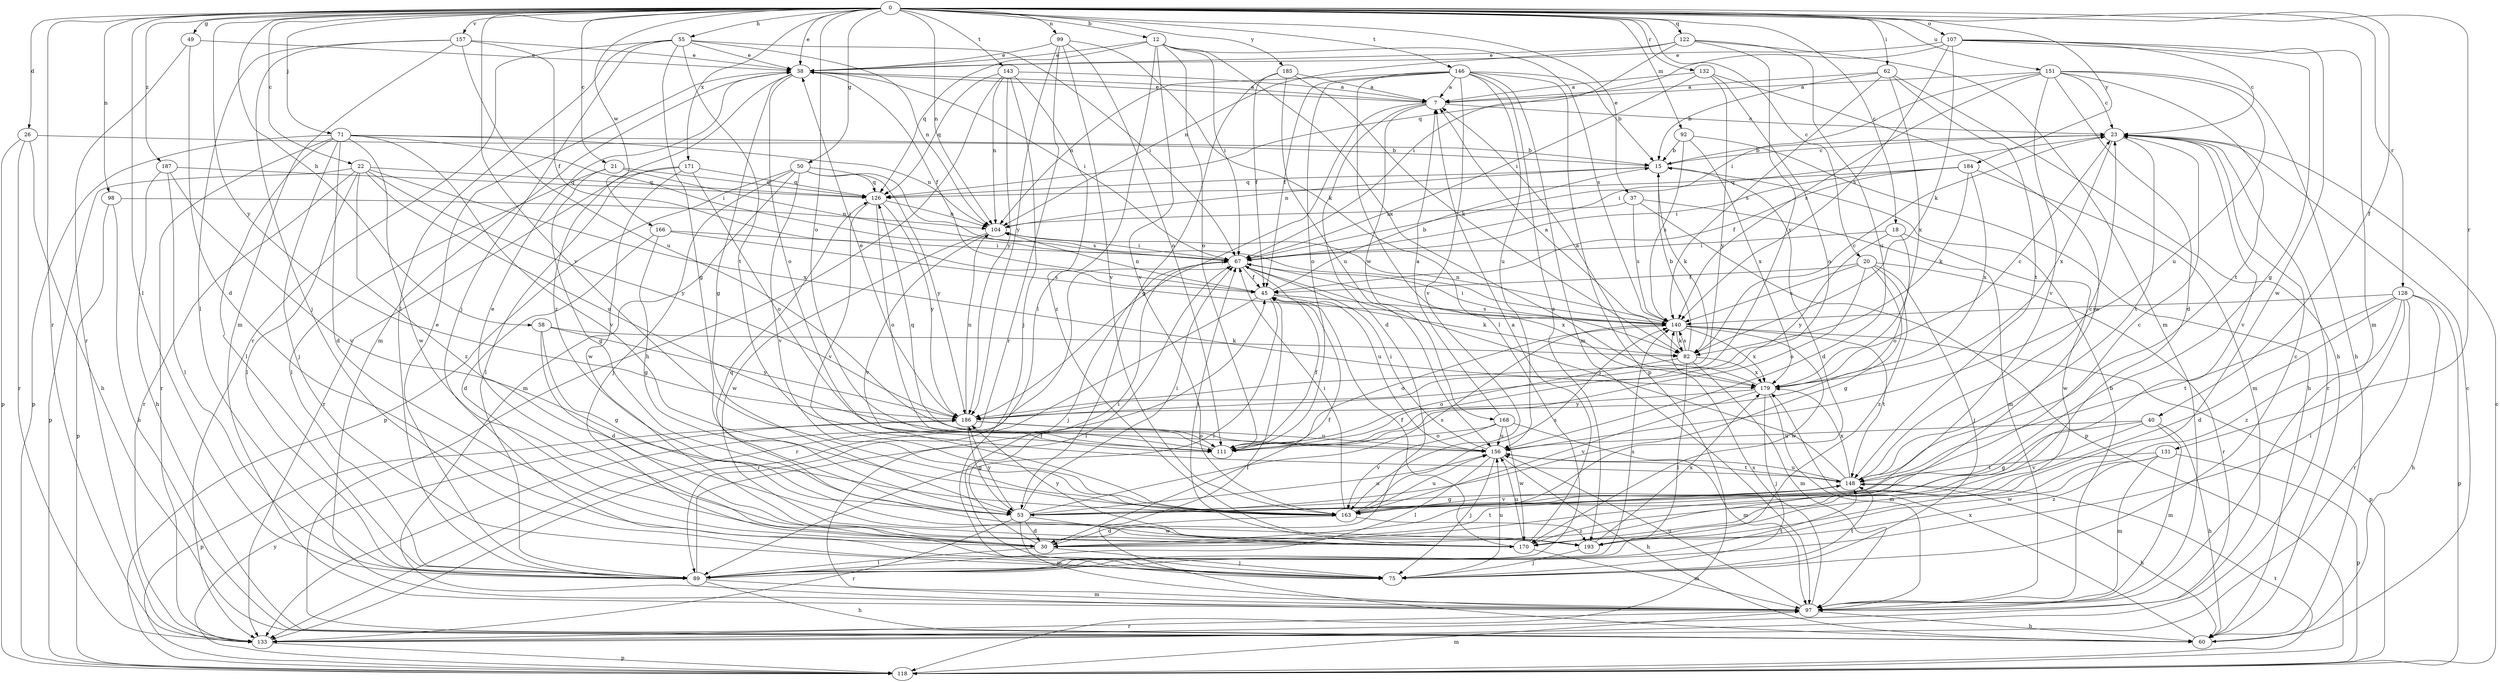 strict digraph  {
0;
7;
12;
15;
18;
20;
21;
22;
23;
26;
30;
37;
38;
40;
45;
49;
50;
53;
55;
58;
60;
62;
67;
71;
75;
82;
89;
92;
97;
98;
99;
104;
107;
111;
118;
122;
126;
128;
131;
132;
133;
140;
143;
146;
148;
151;
156;
157;
163;
166;
168;
170;
171;
179;
184;
185;
186;
187;
193;
0 -> 12  [label=b];
0 -> 18  [label=c];
0 -> 20  [label=c];
0 -> 21  [label=c];
0 -> 22  [label=c];
0 -> 26  [label=d];
0 -> 37  [label=e];
0 -> 38  [label=e];
0 -> 40  [label=f];
0 -> 49  [label=g];
0 -> 50  [label=g];
0 -> 55  [label=h];
0 -> 58  [label=h];
0 -> 62  [label=i];
0 -> 71  [label=j];
0 -> 89  [label=l];
0 -> 92  [label=m];
0 -> 98  [label=n];
0 -> 99  [label=n];
0 -> 104  [label=n];
0 -> 107  [label=o];
0 -> 111  [label=o];
0 -> 122  [label=q];
0 -> 128  [label=r];
0 -> 131  [label=r];
0 -> 132  [label=r];
0 -> 133  [label=r];
0 -> 143  [label=t];
0 -> 146  [label=t];
0 -> 151  [label=u];
0 -> 157  [label=v];
0 -> 163  [label=v];
0 -> 166  [label=w];
0 -> 171  [label=x];
0 -> 184  [label=y];
0 -> 185  [label=y];
0 -> 186  [label=y];
0 -> 187  [label=z];
7 -> 23  [label=c];
7 -> 30  [label=d];
7 -> 38  [label=e];
7 -> 168  [label=w];
7 -> 186  [label=y];
12 -> 38  [label=e];
12 -> 67  [label=i];
12 -> 89  [label=l];
12 -> 111  [label=o];
12 -> 126  [label=q];
12 -> 140  [label=s];
12 -> 163  [label=v];
12 -> 179  [label=x];
15 -> 23  [label=c];
15 -> 30  [label=d];
15 -> 82  [label=k];
15 -> 104  [label=n];
15 -> 126  [label=q];
18 -> 67  [label=i];
18 -> 111  [label=o];
18 -> 170  [label=w];
18 -> 186  [label=y];
20 -> 45  [label=f];
20 -> 53  [label=g];
20 -> 75  [label=j];
20 -> 111  [label=o];
20 -> 133  [label=r];
20 -> 140  [label=s];
20 -> 193  [label=z];
21 -> 53  [label=g];
21 -> 67  [label=i];
21 -> 89  [label=l];
21 -> 126  [label=q];
22 -> 89  [label=l];
22 -> 118  [label=p];
22 -> 126  [label=q];
22 -> 133  [label=r];
22 -> 156  [label=u];
22 -> 179  [label=x];
22 -> 186  [label=y];
22 -> 193  [label=z];
23 -> 15  [label=b];
23 -> 67  [label=i];
23 -> 133  [label=r];
23 -> 148  [label=t];
23 -> 163  [label=v];
23 -> 179  [label=x];
26 -> 15  [label=b];
26 -> 60  [label=h];
26 -> 118  [label=p];
26 -> 133  [label=r];
30 -> 38  [label=e];
30 -> 45  [label=f];
30 -> 67  [label=i];
30 -> 75  [label=j];
30 -> 89  [label=l];
30 -> 148  [label=t];
37 -> 97  [label=m];
37 -> 104  [label=n];
37 -> 118  [label=p];
37 -> 140  [label=s];
38 -> 7  [label=a];
38 -> 45  [label=f];
38 -> 53  [label=g];
38 -> 67  [label=i];
38 -> 97  [label=m];
38 -> 111  [label=o];
38 -> 193  [label=z];
40 -> 53  [label=g];
40 -> 60  [label=h];
40 -> 97  [label=m];
40 -> 156  [label=u];
40 -> 163  [label=v];
45 -> 15  [label=b];
45 -> 82  [label=k];
45 -> 89  [label=l];
45 -> 104  [label=n];
45 -> 133  [label=r];
45 -> 140  [label=s];
49 -> 30  [label=d];
49 -> 38  [label=e];
49 -> 133  [label=r];
50 -> 75  [label=j];
50 -> 97  [label=m];
50 -> 118  [label=p];
50 -> 126  [label=q];
50 -> 140  [label=s];
50 -> 163  [label=v];
50 -> 186  [label=y];
53 -> 23  [label=c];
53 -> 30  [label=d];
53 -> 67  [label=i];
53 -> 97  [label=m];
53 -> 133  [label=r];
53 -> 140  [label=s];
53 -> 156  [label=u];
53 -> 170  [label=w];
53 -> 186  [label=y];
55 -> 38  [label=e];
55 -> 53  [label=g];
55 -> 67  [label=i];
55 -> 75  [label=j];
55 -> 89  [label=l];
55 -> 104  [label=n];
55 -> 133  [label=r];
55 -> 148  [label=t];
58 -> 30  [label=d];
58 -> 53  [label=g];
58 -> 82  [label=k];
58 -> 186  [label=y];
60 -> 23  [label=c];
60 -> 45  [label=f];
60 -> 179  [label=x];
62 -> 7  [label=a];
62 -> 15  [label=b];
62 -> 60  [label=h];
62 -> 140  [label=s];
62 -> 148  [label=t];
62 -> 179  [label=x];
67 -> 45  [label=f];
67 -> 75  [label=j];
67 -> 133  [label=r];
67 -> 156  [label=u];
67 -> 179  [label=x];
71 -> 15  [label=b];
71 -> 30  [label=d];
71 -> 67  [label=i];
71 -> 75  [label=j];
71 -> 89  [label=l];
71 -> 104  [label=n];
71 -> 118  [label=p];
71 -> 133  [label=r];
71 -> 163  [label=v];
71 -> 170  [label=w];
75 -> 23  [label=c];
75 -> 148  [label=t];
75 -> 156  [label=u];
82 -> 7  [label=a];
82 -> 15  [label=b];
82 -> 23  [label=c];
82 -> 89  [label=l];
82 -> 97  [label=m];
82 -> 111  [label=o];
82 -> 140  [label=s];
82 -> 179  [label=x];
89 -> 38  [label=e];
89 -> 45  [label=f];
89 -> 60  [label=h];
89 -> 97  [label=m];
89 -> 140  [label=s];
89 -> 148  [label=t];
92 -> 15  [label=b];
92 -> 60  [label=h];
92 -> 140  [label=s];
92 -> 179  [label=x];
97 -> 15  [label=b];
97 -> 60  [label=h];
97 -> 67  [label=i];
97 -> 133  [label=r];
97 -> 140  [label=s];
97 -> 156  [label=u];
98 -> 60  [label=h];
98 -> 104  [label=n];
98 -> 118  [label=p];
99 -> 38  [label=e];
99 -> 82  [label=k];
99 -> 111  [label=o];
99 -> 133  [label=r];
99 -> 163  [label=v];
99 -> 186  [label=y];
104 -> 67  [label=i];
104 -> 163  [label=v];
104 -> 170  [label=w];
107 -> 23  [label=c];
107 -> 38  [label=e];
107 -> 53  [label=g];
107 -> 82  [label=k];
107 -> 97  [label=m];
107 -> 126  [label=q];
107 -> 140  [label=s];
107 -> 170  [label=w];
111 -> 45  [label=f];
111 -> 126  [label=q];
118 -> 23  [label=c];
118 -> 97  [label=m];
118 -> 148  [label=t];
118 -> 186  [label=y];
122 -> 38  [label=e];
122 -> 67  [label=i];
122 -> 97  [label=m];
122 -> 104  [label=n];
122 -> 156  [label=u];
122 -> 186  [label=y];
126 -> 104  [label=n];
126 -> 111  [label=o];
126 -> 163  [label=v];
126 -> 186  [label=y];
128 -> 30  [label=d];
128 -> 60  [label=h];
128 -> 89  [label=l];
128 -> 118  [label=p];
128 -> 133  [label=r];
128 -> 140  [label=s];
128 -> 148  [label=t];
128 -> 193  [label=z];
131 -> 97  [label=m];
131 -> 118  [label=p];
131 -> 148  [label=t];
131 -> 170  [label=w];
131 -> 193  [label=z];
132 -> 7  [label=a];
132 -> 67  [label=i];
132 -> 111  [label=o];
132 -> 170  [label=w];
132 -> 186  [label=y];
133 -> 118  [label=p];
140 -> 67  [label=i];
140 -> 82  [label=k];
140 -> 104  [label=n];
140 -> 111  [label=o];
140 -> 118  [label=p];
140 -> 148  [label=t];
140 -> 170  [label=w];
140 -> 179  [label=x];
143 -> 7  [label=a];
143 -> 60  [label=h];
143 -> 75  [label=j];
143 -> 104  [label=n];
143 -> 126  [label=q];
143 -> 186  [label=y];
143 -> 193  [label=z];
146 -> 7  [label=a];
146 -> 15  [label=b];
146 -> 45  [label=f];
146 -> 89  [label=l];
146 -> 97  [label=m];
146 -> 104  [label=n];
146 -> 111  [label=o];
146 -> 118  [label=p];
146 -> 156  [label=u];
146 -> 163  [label=v];
146 -> 193  [label=z];
148 -> 23  [label=c];
148 -> 53  [label=g];
148 -> 60  [label=h];
148 -> 67  [label=i];
148 -> 156  [label=u];
148 -> 163  [label=v];
148 -> 179  [label=x];
151 -> 7  [label=a];
151 -> 23  [label=c];
151 -> 30  [label=d];
151 -> 60  [label=h];
151 -> 67  [label=i];
151 -> 140  [label=s];
151 -> 148  [label=t];
151 -> 156  [label=u];
151 -> 163  [label=v];
156 -> 60  [label=h];
156 -> 67  [label=i];
156 -> 75  [label=j];
156 -> 89  [label=l];
156 -> 148  [label=t];
157 -> 38  [label=e];
157 -> 45  [label=f];
157 -> 75  [label=j];
157 -> 89  [label=l];
157 -> 97  [label=m];
157 -> 156  [label=u];
163 -> 30  [label=d];
163 -> 67  [label=i];
163 -> 140  [label=s];
163 -> 156  [label=u];
163 -> 193  [label=z];
166 -> 30  [label=d];
166 -> 53  [label=g];
166 -> 67  [label=i];
166 -> 140  [label=s];
168 -> 7  [label=a];
168 -> 97  [label=m];
168 -> 111  [label=o];
168 -> 156  [label=u];
168 -> 163  [label=v];
168 -> 170  [label=w];
170 -> 7  [label=a];
170 -> 45  [label=f];
170 -> 67  [label=i];
170 -> 97  [label=m];
170 -> 156  [label=u];
170 -> 186  [label=y];
171 -> 89  [label=l];
171 -> 111  [label=o];
171 -> 126  [label=q];
171 -> 133  [label=r];
171 -> 170  [label=w];
179 -> 7  [label=a];
179 -> 23  [label=c];
179 -> 75  [label=j];
179 -> 97  [label=m];
179 -> 163  [label=v];
179 -> 186  [label=y];
184 -> 45  [label=f];
184 -> 67  [label=i];
184 -> 82  [label=k];
184 -> 97  [label=m];
184 -> 126  [label=q];
184 -> 179  [label=x];
185 -> 7  [label=a];
185 -> 45  [label=f];
185 -> 53  [label=g];
185 -> 82  [label=k];
185 -> 156  [label=u];
186 -> 38  [label=e];
186 -> 53  [label=g];
186 -> 104  [label=n];
186 -> 111  [label=o];
186 -> 118  [label=p];
186 -> 156  [label=u];
187 -> 60  [label=h];
187 -> 89  [label=l];
187 -> 126  [label=q];
187 -> 163  [label=v];
193 -> 75  [label=j];
193 -> 126  [label=q];
193 -> 179  [label=x];
}

